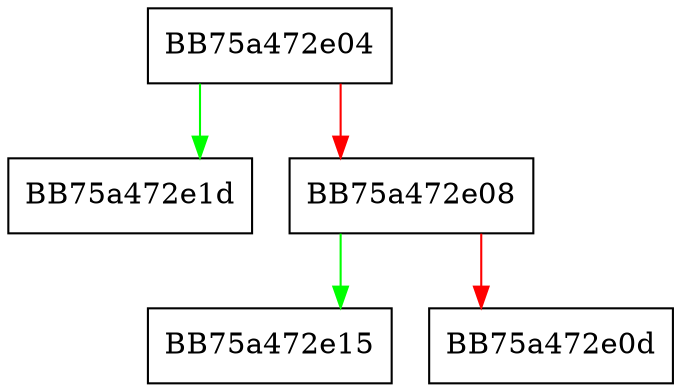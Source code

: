 digraph GetPlatformSuffix {
  node [shape="box"];
  graph [splines=ortho];
  BB75a472e04 -> BB75a472e1d [color="green"];
  BB75a472e04 -> BB75a472e08 [color="red"];
  BB75a472e08 -> BB75a472e15 [color="green"];
  BB75a472e08 -> BB75a472e0d [color="red"];
}